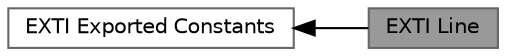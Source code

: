 digraph "EXTI Line"
{
 // INTERACTIVE_SVG=YES
 // LATEX_PDF_SIZE
  bgcolor="transparent";
  edge [fontname=Helvetica,fontsize=10,labelfontname=Helvetica,labelfontsize=10];
  node [fontname=Helvetica,fontsize=10,shape=box,height=0.2,width=0.4];
  rankdir=LR;
  Node2 [id="Node000002",label="EXTI Exported Constants",height=0.2,width=0.4,color="grey40", fillcolor="white", style="filled",URL="$group___e_x_t_i___exported___constants.html",tooltip=" "];
  Node1 [id="Node000001",label="EXTI Line",height=0.2,width=0.4,color="gray40", fillcolor="grey60", style="filled", fontcolor="black",tooltip=" "];
  Node2->Node1 [shape=plaintext, dir="back", style="solid"];
}
